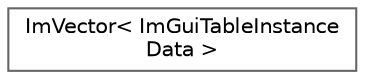 digraph "クラス階層図"
{
 // LATEX_PDF_SIZE
  bgcolor="transparent";
  edge [fontname=Helvetica,fontsize=10,labelfontname=Helvetica,labelfontsize=10];
  node [fontname=Helvetica,fontsize=10,shape=box,height=0.2,width=0.4];
  rankdir="LR";
  Node0 [id="Node000000",label="ImVector\< ImGuiTableInstance\lData \>",height=0.2,width=0.4,color="grey40", fillcolor="white", style="filled",URL="$struct_im_vector.html",tooltip=" "];
}

